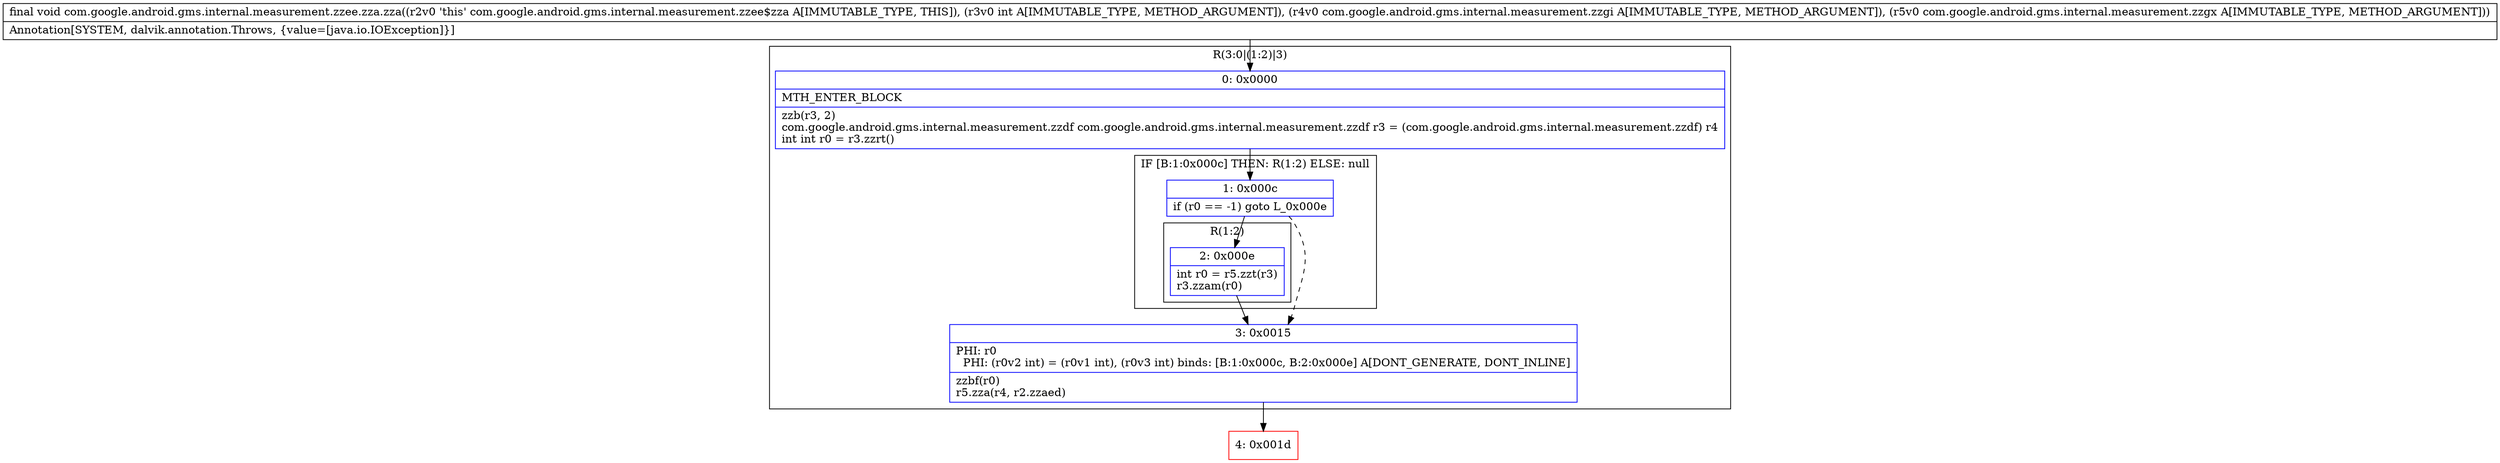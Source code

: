 digraph "CFG forcom.google.android.gms.internal.measurement.zzee.zza.zza(ILcom\/google\/android\/gms\/internal\/measurement\/zzgi;Lcom\/google\/android\/gms\/internal\/measurement\/zzgx;)V" {
subgraph cluster_Region_494016072 {
label = "R(3:0|(1:2)|3)";
node [shape=record,color=blue];
Node_0 [shape=record,label="{0\:\ 0x0000|MTH_ENTER_BLOCK\l|zzb(r3, 2)\lcom.google.android.gms.internal.measurement.zzdf com.google.android.gms.internal.measurement.zzdf r3 = (com.google.android.gms.internal.measurement.zzdf) r4\lint int r0 = r3.zzrt()\l}"];
subgraph cluster_IfRegion_1462236234 {
label = "IF [B:1:0x000c] THEN: R(1:2) ELSE: null";
node [shape=record,color=blue];
Node_1 [shape=record,label="{1\:\ 0x000c|if (r0 == \-1) goto L_0x000e\l}"];
subgraph cluster_Region_1330927305 {
label = "R(1:2)";
node [shape=record,color=blue];
Node_2 [shape=record,label="{2\:\ 0x000e|int r0 = r5.zzt(r3)\lr3.zzam(r0)\l}"];
}
}
Node_3 [shape=record,label="{3\:\ 0x0015|PHI: r0 \l  PHI: (r0v2 int) = (r0v1 int), (r0v3 int) binds: [B:1:0x000c, B:2:0x000e] A[DONT_GENERATE, DONT_INLINE]\l|zzbf(r0)\lr5.zza(r4, r2.zzaed)\l}"];
}
Node_4 [shape=record,color=red,label="{4\:\ 0x001d}"];
MethodNode[shape=record,label="{final void com.google.android.gms.internal.measurement.zzee.zza.zza((r2v0 'this' com.google.android.gms.internal.measurement.zzee$zza A[IMMUTABLE_TYPE, THIS]), (r3v0 int A[IMMUTABLE_TYPE, METHOD_ARGUMENT]), (r4v0 com.google.android.gms.internal.measurement.zzgi A[IMMUTABLE_TYPE, METHOD_ARGUMENT]), (r5v0 com.google.android.gms.internal.measurement.zzgx A[IMMUTABLE_TYPE, METHOD_ARGUMENT]))  | Annotation[SYSTEM, dalvik.annotation.Throws, \{value=[java.io.IOException]\}]\l}"];
MethodNode -> Node_0;
Node_0 -> Node_1;
Node_1 -> Node_2;
Node_1 -> Node_3[style=dashed];
Node_2 -> Node_3;
Node_3 -> Node_4;
}

